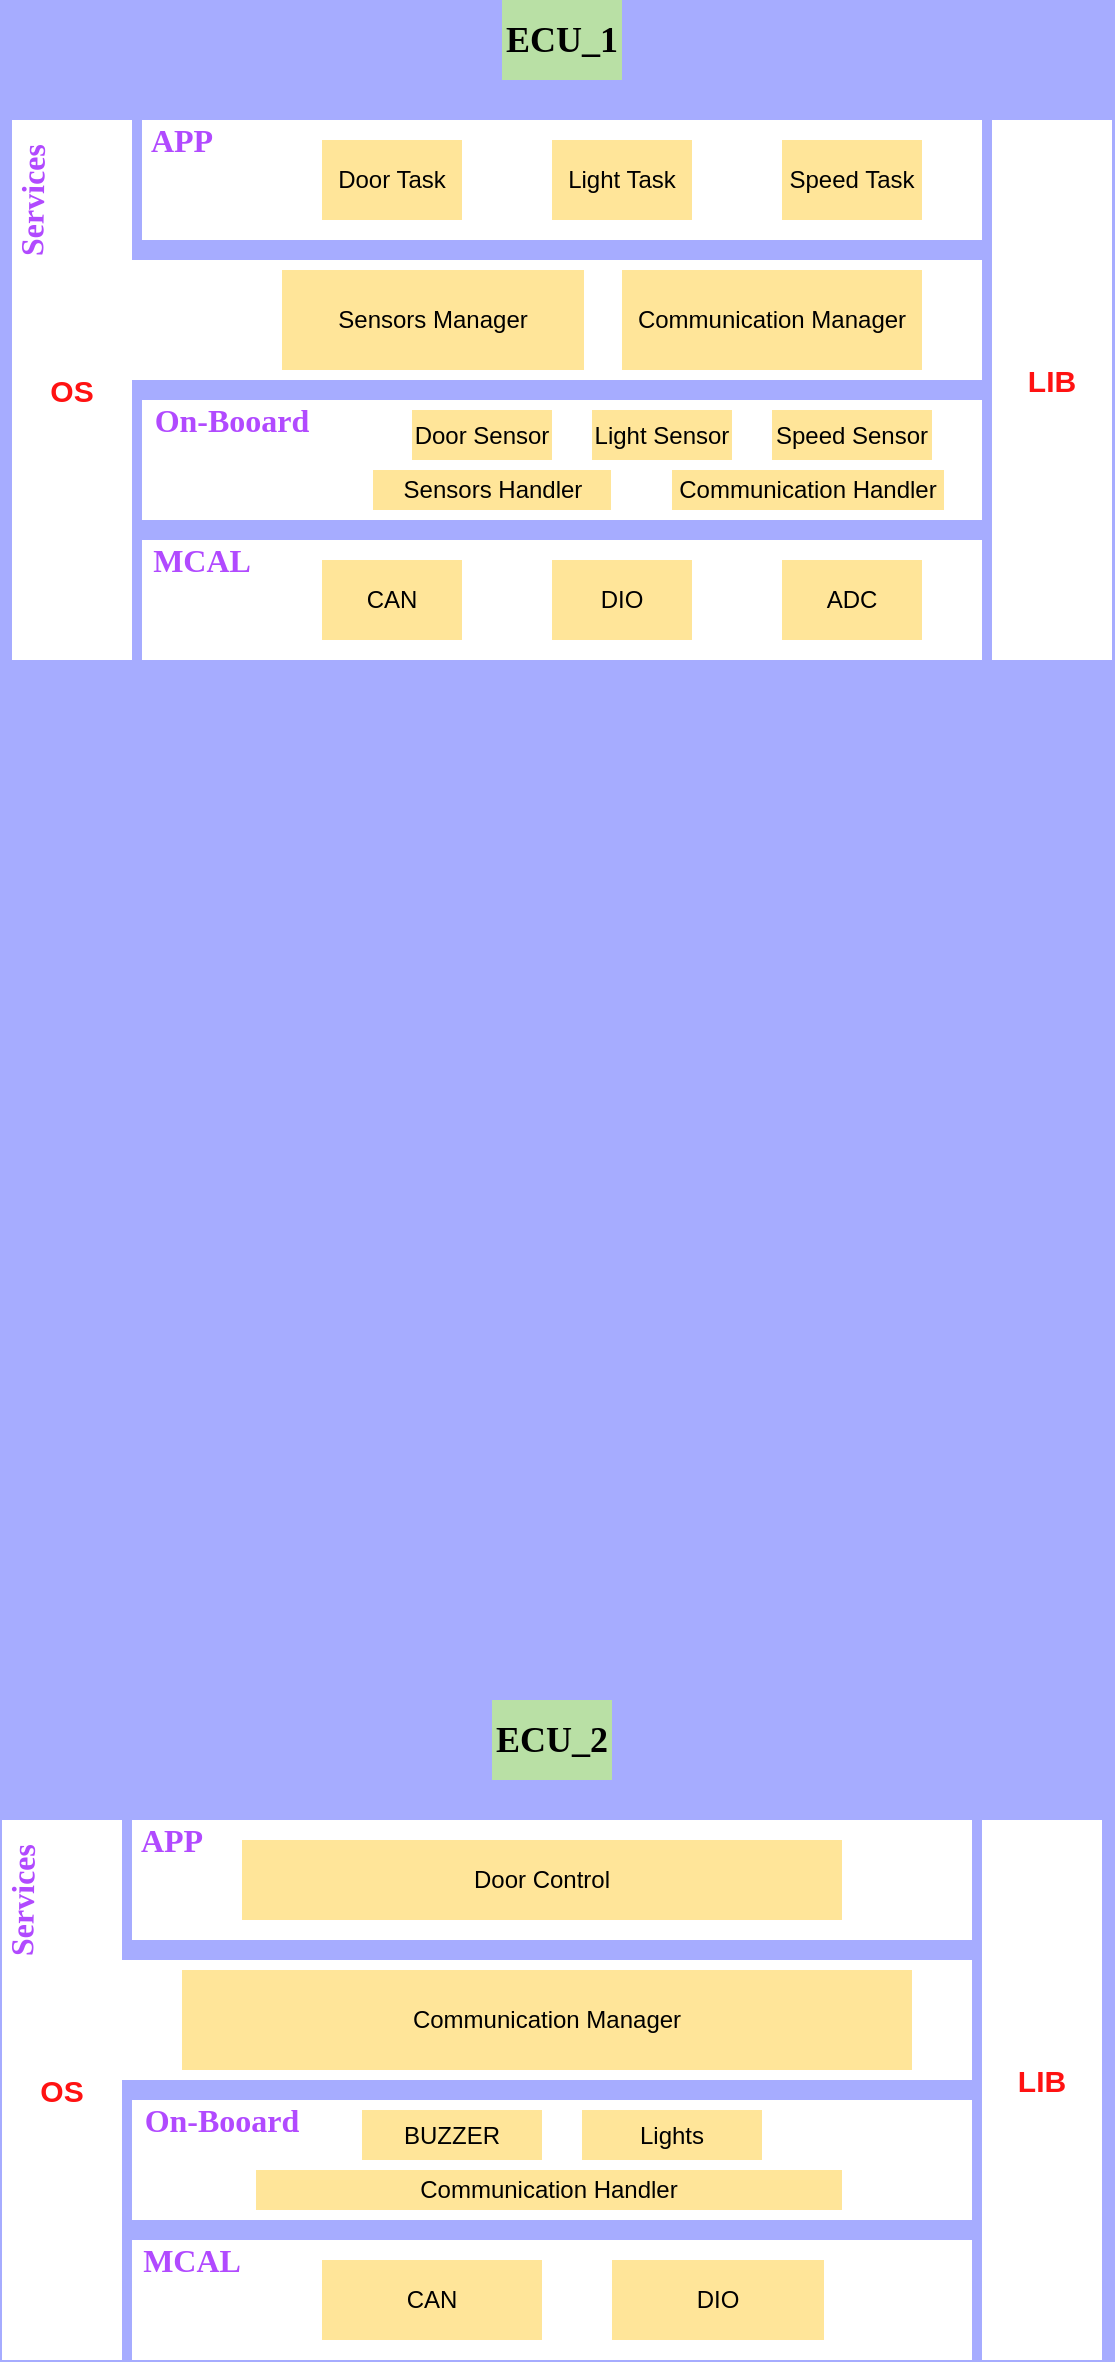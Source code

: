 <mxfile version="12.2.4" pages="1"><diagram id="blxsMksqNPeIfGkxvjaD" name="Page-1"><mxGraphModel dx="1024" dy="544" grid="1" gridSize="10" guides="1" tooltips="1" connect="1" arrows="1" fold="1" page="1" pageScale="1" pageWidth="3300" pageHeight="4681" background="#A6ACFF" math="0" shadow="0"><root><mxCell id="0"/><mxCell id="1" parent="0"/><mxCell id="2" value="" style="rounded=0;whiteSpace=wrap;html=1;rotation=90;strokeColor=none;" parent="1" vertex="1"><mxGeometry x="90" y="1305" width="270" height="60" as="geometry"/></mxCell><mxCell id="3" value="" style="rounded=0;whiteSpace=wrap;html=1;strokeColor=none;" parent="1" vertex="1"><mxGeometry x="260" y="1200" width="420" height="60" as="geometry"/></mxCell><mxCell id="4" value="" style="rounded=0;whiteSpace=wrap;html=1;strokeColor=none;" parent="1" vertex="1"><mxGeometry x="250" y="1270" width="430" height="60" as="geometry"/></mxCell><mxCell id="5" value="" style="rounded=0;whiteSpace=wrap;html=1;strokeColor=none;" parent="1" vertex="1"><mxGeometry x="260" y="1340" width="420" height="60" as="geometry"/></mxCell><mxCell id="6" value="" style="rounded=0;whiteSpace=wrap;html=1;strokeColor=none;" parent="1" vertex="1"><mxGeometry x="260" y="1410" width="420" height="60" as="geometry"/></mxCell><mxCell id="7" value="" style="rounded=0;whiteSpace=wrap;html=1;rotation=90;strokeColor=none;" parent="1" vertex="1"><mxGeometry x="580" y="1305" width="270" height="60" as="geometry"/></mxCell><mxCell id="8" value="Door Sensor" style="rounded=0;whiteSpace=wrap;html=1;strokeColor=none;fillColor=#FFE599;" parent="1" vertex="1"><mxGeometry x="395" y="1345" width="70" height="25" as="geometry"/></mxCell><mxCell id="9" value="Light Sensor" style="rounded=0;whiteSpace=wrap;html=1;strokeColor=none;fillColor=#FFE599;" parent="1" vertex="1"><mxGeometry x="485" y="1345" width="70" height="25" as="geometry"/></mxCell><mxCell id="10" value="Speed Sensor" style="rounded=0;whiteSpace=wrap;html=1;strokeColor=none;fillColor=#FFE599;" parent="1" vertex="1"><mxGeometry x="575" y="1345" width="80" height="25" as="geometry"/></mxCell><mxCell id="12" value="CAN" style="rounded=0;whiteSpace=wrap;html=1;strokeColor=none;fillColor=#FFE599;" parent="1" vertex="1"><mxGeometry x="350" y="1420" width="70" height="40" as="geometry"/></mxCell><mxCell id="13" value="DIO" style="rounded=0;whiteSpace=wrap;html=1;strokeColor=none;fillColor=#FFE599;" parent="1" vertex="1"><mxGeometry x="465" y="1420" width="70" height="40" as="geometry"/></mxCell><mxCell id="14" value="ADC" style="rounded=0;whiteSpace=wrap;html=1;strokeColor=none;fillColor=#FFE599;" parent="1" vertex="1"><mxGeometry x="580" y="1420" width="70" height="40" as="geometry"/></mxCell><mxCell id="15" value="Door Task" style="rounded=0;whiteSpace=wrap;html=1;strokeColor=none;fillColor=#FFE599;" parent="1" vertex="1"><mxGeometry x="350" y="1210" width="70" height="40" as="geometry"/></mxCell><mxCell id="16" value="Light Task" style="rounded=0;whiteSpace=wrap;html=1;strokeColor=none;fillColor=#FFE599;" parent="1" vertex="1"><mxGeometry x="465" y="1210" width="70" height="40" as="geometry"/></mxCell><mxCell id="17" value="Speed Task" style="rounded=0;whiteSpace=wrap;html=1;strokeColor=none;fillColor=#FFE599;" parent="1" vertex="1"><mxGeometry x="580" y="1210" width="70" height="40" as="geometry"/></mxCell><mxCell id="18" value="&lt;font style=&quot;font-size: 15px&quot; color=&quot;#ff1212&quot;&gt;&lt;b&gt;LIB&lt;/b&gt;&lt;/font&gt;" style="text;html=1;strokeColor=none;fillColor=none;align=center;verticalAlign=middle;whiteSpace=wrap;rounded=0;" parent="1" vertex="1"><mxGeometry x="695" y="1320" width="40" height="20" as="geometry"/></mxCell><mxCell id="19" value="&lt;font style=&quot;font-size: 15px&quot; color=&quot;#ff1212&quot;&gt;&lt;b&gt;OS&lt;/b&gt;&lt;/font&gt;" style="text;html=1;strokeColor=none;fillColor=none;align=center;verticalAlign=middle;whiteSpace=wrap;rounded=0;" parent="1" vertex="1"><mxGeometry x="205" y="1325" width="40" height="20" as="geometry"/></mxCell><mxCell id="20" value="&lt;font face=&quot;Comic Sans MS&quot; size=&quot;1&quot; color=&quot;#b14aff&quot;&gt;&lt;b style=&quot;font-size: 16px&quot;&gt;Services&lt;/b&gt;&lt;/font&gt;" style="text;html=1;strokeColor=none;fillColor=none;align=center;verticalAlign=middle;whiteSpace=wrap;rounded=0;rotation=-89;" parent="1" vertex="1"><mxGeometry x="185" y="1230" width="40" height="20" as="geometry"/></mxCell><mxCell id="21" value="&lt;font face=&quot;Comic Sans MS&quot; size=&quot;1&quot; color=&quot;#b14aff&quot;&gt;&lt;b style=&quot;font-size: 16px&quot;&gt;MCAL&lt;/b&gt;&lt;/font&gt;" style="text;html=1;strokeColor=none;fillColor=none;align=center;verticalAlign=middle;whiteSpace=wrap;rounded=0;rotation=0;" parent="1" vertex="1"><mxGeometry x="270" y="1410" width="40" height="20" as="geometry"/></mxCell><mxCell id="24" value="&lt;font face=&quot;Comic Sans MS&quot; size=&quot;1&quot; color=&quot;#b14aff&quot;&gt;&lt;b style=&quot;font-size: 16px&quot;&gt;APP&lt;/b&gt;&lt;/font&gt;" style="text;html=1;strokeColor=none;fillColor=none;align=center;verticalAlign=middle;whiteSpace=wrap;rounded=0;rotation=0;" parent="1" vertex="1"><mxGeometry x="260" y="1200" width="40" height="20" as="geometry"/></mxCell><mxCell id="25" value="&lt;font face=&quot;Comic Sans MS&quot; size=&quot;1&quot; color=&quot;#b14aff&quot;&gt;&lt;b style=&quot;font-size: 16px&quot;&gt;On-Booard&lt;/b&gt;&lt;/font&gt;" style="text;html=1;strokeColor=none;fillColor=none;align=center;verticalAlign=middle;whiteSpace=wrap;rounded=0;rotation=0;" parent="1" vertex="1"><mxGeometry x="260" y="1340" width="90" height="20" as="geometry"/></mxCell><mxCell id="26" value="Sensors Handler" style="rounded=0;whiteSpace=wrap;html=1;strokeColor=none;fillColor=#FFE599;" parent="1" vertex="1"><mxGeometry x="375.5" y="1375" width="119" height="20" as="geometry"/></mxCell><mxCell id="27" value="Communication Handler" style="rounded=0;whiteSpace=wrap;html=1;strokeColor=none;fillColor=#FFE599;" parent="1" vertex="1"><mxGeometry x="525" y="1375" width="136" height="20" as="geometry"/></mxCell><mxCell id="28" value="Sensors Manager" style="rounded=0;whiteSpace=wrap;html=1;strokeColor=none;fillColor=#FFE599;" parent="1" vertex="1"><mxGeometry x="330" y="1275" width="151" height="50" as="geometry"/></mxCell><mxCell id="29" value="Communication Manager" style="rounded=0;whiteSpace=wrap;html=1;strokeColor=none;fillColor=#FFE599;" parent="1" vertex="1"><mxGeometry x="500" y="1275" width="150" height="50" as="geometry"/></mxCell><mxCell id="30" value="&lt;b&gt;&lt;font style=&quot;font-size: 18px&quot; face=&quot;Comic Sans MS&quot;&gt;ECU_1&lt;/font&gt;&lt;/b&gt;" style="text;html=1;strokeColor=none;fillColor=#B9E0A5;align=center;verticalAlign=middle;whiteSpace=wrap;rounded=0;strokeWidth=2;" parent="1" vertex="1"><mxGeometry x="440" y="1140" width="60" height="40" as="geometry"/></mxCell><mxCell id="31" value="" style="rounded=0;whiteSpace=wrap;html=1;rotation=90;strokeColor=none;" parent="1" vertex="1"><mxGeometry x="85" y="2155" width="270" height="60" as="geometry"/></mxCell><mxCell id="32" value="" style="rounded=0;whiteSpace=wrap;html=1;strokeColor=none;" parent="1" vertex="1"><mxGeometry x="255" y="2050" width="420" height="60" as="geometry"/></mxCell><mxCell id="33" value="" style="rounded=0;whiteSpace=wrap;html=1;strokeColor=none;" parent="1" vertex="1"><mxGeometry x="245" y="2120" width="430" height="60" as="geometry"/></mxCell><mxCell id="34" value="" style="rounded=0;whiteSpace=wrap;html=1;strokeColor=none;" parent="1" vertex="1"><mxGeometry x="255" y="2190" width="420" height="60" as="geometry"/></mxCell><mxCell id="35" value="" style="rounded=0;whiteSpace=wrap;html=1;strokeColor=none;" parent="1" vertex="1"><mxGeometry x="255" y="2260" width="420" height="60" as="geometry"/></mxCell><mxCell id="36" value="" style="rounded=0;whiteSpace=wrap;html=1;rotation=90;strokeColor=none;" parent="1" vertex="1"><mxGeometry x="575" y="2155" width="270" height="60" as="geometry"/></mxCell><mxCell id="37" value="BUZZER" style="rounded=0;whiteSpace=wrap;html=1;strokeColor=none;fillColor=#FFE599;" parent="1" vertex="1"><mxGeometry x="370" y="2195" width="90" height="25" as="geometry"/></mxCell><mxCell id="38" value="Lights" style="rounded=0;whiteSpace=wrap;html=1;strokeColor=none;fillColor=#FFE599;" parent="1" vertex="1"><mxGeometry x="480" y="2195" width="90" height="25" as="geometry"/></mxCell><mxCell id="40" value="CAN" style="rounded=0;whiteSpace=wrap;html=1;strokeColor=none;fillColor=#FFE599;" parent="1" vertex="1"><mxGeometry x="350" y="2270" width="110" height="40" as="geometry"/></mxCell><mxCell id="41" value="DIO" style="rounded=0;whiteSpace=wrap;html=1;strokeColor=none;fillColor=#FFE599;" parent="1" vertex="1"><mxGeometry x="495" y="2270" width="106" height="40" as="geometry"/></mxCell><mxCell id="44" value="Door Control" style="rounded=0;whiteSpace=wrap;html=1;strokeColor=none;fillColor=#FFE599;" parent="1" vertex="1"><mxGeometry x="310" y="2060" width="300" height="40" as="geometry"/></mxCell><mxCell id="46" value="&lt;font style=&quot;font-size: 15px&quot; color=&quot;#ff1212&quot;&gt;&lt;b&gt;LIB&lt;/b&gt;&lt;/font&gt;" style="text;html=1;strokeColor=none;fillColor=none;align=center;verticalAlign=middle;whiteSpace=wrap;rounded=0;" parent="1" vertex="1"><mxGeometry x="690" y="2170" width="40" height="20" as="geometry"/></mxCell><mxCell id="47" value="&lt;font style=&quot;font-size: 15px&quot; color=&quot;#ff1212&quot;&gt;&lt;b&gt;OS&lt;/b&gt;&lt;/font&gt;" style="text;html=1;strokeColor=none;fillColor=none;align=center;verticalAlign=middle;whiteSpace=wrap;rounded=0;" parent="1" vertex="1"><mxGeometry x="200" y="2175" width="40" height="20" as="geometry"/></mxCell><mxCell id="48" value="&lt;font face=&quot;Comic Sans MS&quot; size=&quot;1&quot; color=&quot;#b14aff&quot;&gt;&lt;b style=&quot;font-size: 16px&quot;&gt;Services&lt;/b&gt;&lt;/font&gt;" style="text;html=1;strokeColor=none;fillColor=none;align=center;verticalAlign=middle;whiteSpace=wrap;rounded=0;rotation=-89;" parent="1" vertex="1"><mxGeometry x="180" y="2080" width="40" height="20" as="geometry"/></mxCell><mxCell id="49" value="&lt;font face=&quot;Comic Sans MS&quot; size=&quot;1&quot; color=&quot;#b14aff&quot;&gt;&lt;b style=&quot;font-size: 16px&quot;&gt;MCAL&lt;/b&gt;&lt;/font&gt;" style="text;html=1;strokeColor=none;fillColor=none;align=center;verticalAlign=middle;whiteSpace=wrap;rounded=0;rotation=0;" parent="1" vertex="1"><mxGeometry x="265" y="2260" width="40" height="20" as="geometry"/></mxCell><mxCell id="50" value="&lt;font face=&quot;Comic Sans MS&quot; size=&quot;1&quot; color=&quot;#b14aff&quot;&gt;&lt;b style=&quot;font-size: 16px&quot;&gt;APP&lt;/b&gt;&lt;/font&gt;" style="text;html=1;strokeColor=none;fillColor=none;align=center;verticalAlign=middle;whiteSpace=wrap;rounded=0;rotation=0;" parent="1" vertex="1"><mxGeometry x="255" y="2050" width="40" height="20" as="geometry"/></mxCell><mxCell id="51" value="&lt;font face=&quot;Comic Sans MS&quot; size=&quot;1&quot; color=&quot;#b14aff&quot;&gt;&lt;b style=&quot;font-size: 16px&quot;&gt;On-Booard&lt;/b&gt;&lt;/font&gt;" style="text;html=1;strokeColor=none;fillColor=none;align=center;verticalAlign=middle;whiteSpace=wrap;rounded=0;rotation=0;" parent="1" vertex="1"><mxGeometry x="255" y="2190" width="90" height="20" as="geometry"/></mxCell><mxCell id="53" value="Communication Handler" style="rounded=0;whiteSpace=wrap;html=1;strokeColor=none;fillColor=#FFE599;" parent="1" vertex="1"><mxGeometry x="317" y="2225" width="293" height="20" as="geometry"/></mxCell><mxCell id="55" value="Communication Manager" style="rounded=0;whiteSpace=wrap;html=1;strokeColor=none;fillColor=#FFE599;" parent="1" vertex="1"><mxGeometry x="280" y="2125" width="365" height="50" as="geometry"/></mxCell><mxCell id="56" value="&lt;b&gt;&lt;font style=&quot;font-size: 18px&quot; face=&quot;Comic Sans MS&quot;&gt;ECU_2&lt;/font&gt;&lt;/b&gt;" style="text;html=1;strokeColor=none;fillColor=#B9E0A5;align=center;verticalAlign=middle;whiteSpace=wrap;rounded=0;strokeWidth=2;" parent="1" vertex="1"><mxGeometry x="435" y="1990" width="60" height="40" as="geometry"/></mxCell></root></mxGraphModel></diagram></mxfile>